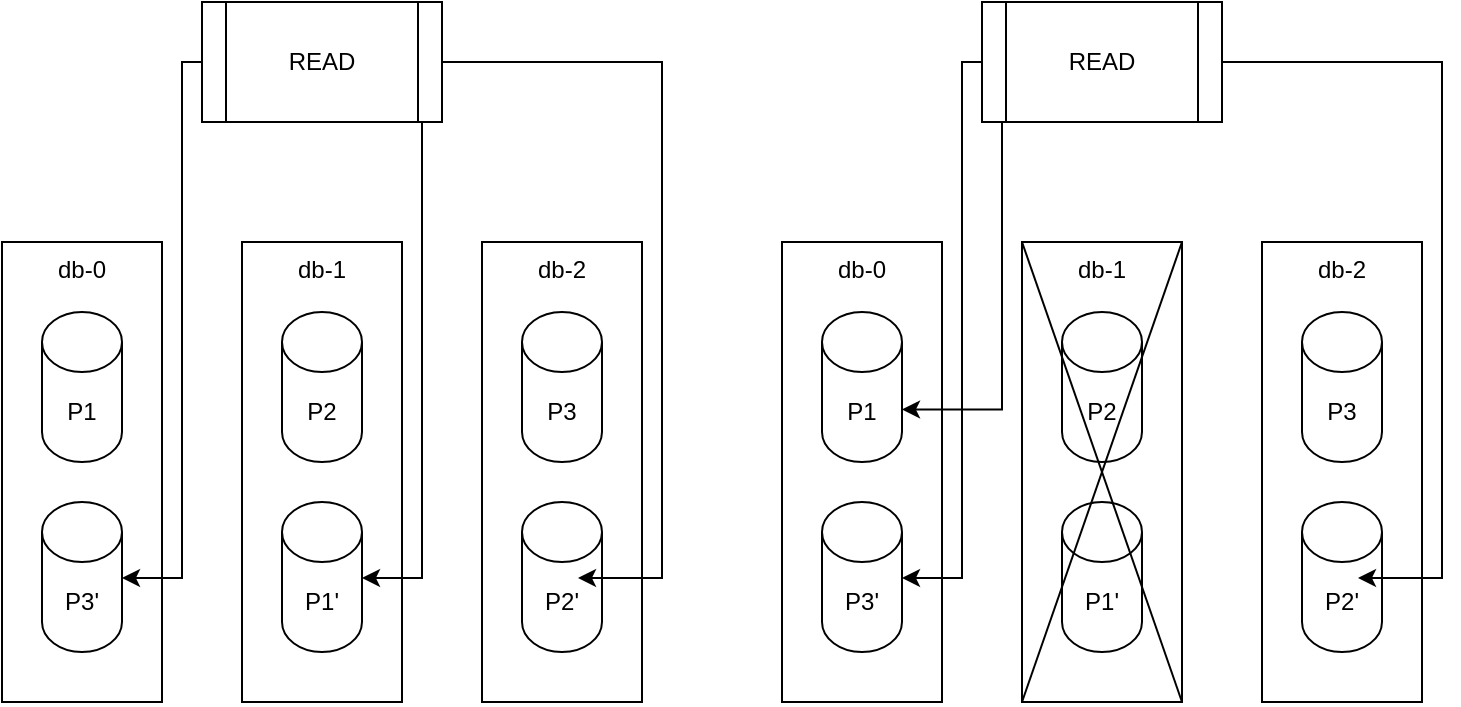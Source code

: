 <mxfile version="14.4.9" type="device"><diagram id="E3qYIByNH_7j9j-htltR" name="Page-1"><mxGraphModel dx="1422" dy="705" grid="1" gridSize="10" guides="1" tooltips="1" connect="1" arrows="1" fold="1" page="1" pageScale="1" pageWidth="827" pageHeight="1169" math="0" shadow="0"><root><mxCell id="0"/><mxCell id="1" parent="0"/><mxCell id="BxxJhCVwYVuXOsAjw_Xj-4" value="" style="group" vertex="1" connectable="0" parent="1"><mxGeometry x="40" y="140" width="80" height="230" as="geometry"/></mxCell><mxCell id="BxxJhCVwYVuXOsAjw_Xj-1" value="db-0" style="whiteSpace=wrap;html=1;verticalAlign=top;" vertex="1" parent="BxxJhCVwYVuXOsAjw_Xj-4"><mxGeometry width="80" height="230" as="geometry"/></mxCell><mxCell id="BxxJhCVwYVuXOsAjw_Xj-2" value="P1" style="shape=cylinder3;whiteSpace=wrap;html=1;boundedLbl=1;backgroundOutline=1;size=15;" vertex="1" parent="BxxJhCVwYVuXOsAjw_Xj-4"><mxGeometry x="20" y="35" width="40" height="75" as="geometry"/></mxCell><mxCell id="BxxJhCVwYVuXOsAjw_Xj-3" value="P3'" style="shape=cylinder3;whiteSpace=wrap;html=1;boundedLbl=1;backgroundOutline=1;size=15;" vertex="1" parent="BxxJhCVwYVuXOsAjw_Xj-4"><mxGeometry x="20" y="130" width="40" height="75" as="geometry"/></mxCell><mxCell id="BxxJhCVwYVuXOsAjw_Xj-5" value="" style="group" vertex="1" connectable="0" parent="1"><mxGeometry x="160" y="140" width="80" height="230" as="geometry"/></mxCell><mxCell id="BxxJhCVwYVuXOsAjw_Xj-6" value="db-1" style="whiteSpace=wrap;html=1;verticalAlign=top;" vertex="1" parent="BxxJhCVwYVuXOsAjw_Xj-5"><mxGeometry width="80" height="230" as="geometry"/></mxCell><mxCell id="BxxJhCVwYVuXOsAjw_Xj-7" value="P2" style="shape=cylinder3;whiteSpace=wrap;html=1;boundedLbl=1;backgroundOutline=1;size=15;" vertex="1" parent="BxxJhCVwYVuXOsAjw_Xj-5"><mxGeometry x="20" y="35" width="40" height="75" as="geometry"/></mxCell><mxCell id="BxxJhCVwYVuXOsAjw_Xj-8" value="P1'" style="shape=cylinder3;whiteSpace=wrap;html=1;boundedLbl=1;backgroundOutline=1;size=15;" vertex="1" parent="BxxJhCVwYVuXOsAjw_Xj-5"><mxGeometry x="20" y="130" width="40" height="75" as="geometry"/></mxCell><mxCell id="BxxJhCVwYVuXOsAjw_Xj-13" value="" style="group" vertex="1" connectable="0" parent="1"><mxGeometry x="280" y="140" width="80" height="230" as="geometry"/></mxCell><mxCell id="BxxJhCVwYVuXOsAjw_Xj-14" value="db-2" style="whiteSpace=wrap;html=1;verticalAlign=top;" vertex="1" parent="BxxJhCVwYVuXOsAjw_Xj-13"><mxGeometry width="80" height="230" as="geometry"/></mxCell><mxCell id="BxxJhCVwYVuXOsAjw_Xj-15" value="P3" style="shape=cylinder3;whiteSpace=wrap;html=1;boundedLbl=1;backgroundOutline=1;size=15;" vertex="1" parent="BxxJhCVwYVuXOsAjw_Xj-13"><mxGeometry x="20" y="35" width="40" height="75" as="geometry"/></mxCell><mxCell id="BxxJhCVwYVuXOsAjw_Xj-16" value="P2'" style="shape=cylinder3;whiteSpace=wrap;html=1;boundedLbl=1;backgroundOutline=1;size=15;" vertex="1" parent="BxxJhCVwYVuXOsAjw_Xj-13"><mxGeometry x="20" y="130" width="40" height="75" as="geometry"/></mxCell><mxCell id="BxxJhCVwYVuXOsAjw_Xj-18" style="edgeStyle=orthogonalEdgeStyle;rounded=0;orthogonalLoop=1;jettySize=auto;html=1;" edge="1" parent="1" source="BxxJhCVwYVuXOsAjw_Xj-17" target="BxxJhCVwYVuXOsAjw_Xj-3"><mxGeometry relative="1" as="geometry"><Array as="points"><mxPoint x="130" y="50"/><mxPoint x="130" y="308"/></Array></mxGeometry></mxCell><mxCell id="BxxJhCVwYVuXOsAjw_Xj-19" style="edgeStyle=orthogonalEdgeStyle;rounded=0;orthogonalLoop=1;jettySize=auto;html=1;" edge="1" parent="1" source="BxxJhCVwYVuXOsAjw_Xj-17" target="BxxJhCVwYVuXOsAjw_Xj-8"><mxGeometry relative="1" as="geometry"><Array as="points"><mxPoint x="250" y="308"/></Array></mxGeometry></mxCell><mxCell id="BxxJhCVwYVuXOsAjw_Xj-20" style="edgeStyle=orthogonalEdgeStyle;rounded=0;orthogonalLoop=1;jettySize=auto;html=1;" edge="1" parent="1" source="BxxJhCVwYVuXOsAjw_Xj-17"><mxGeometry relative="1" as="geometry"><mxPoint x="328" y="308" as="targetPoint"/><Array as="points"><mxPoint x="370" y="50"/><mxPoint x="370" y="308"/><mxPoint x="328" y="308"/></Array></mxGeometry></mxCell><mxCell id="BxxJhCVwYVuXOsAjw_Xj-17" value="READ" style="shape=process;whiteSpace=wrap;html=1;backgroundOutline=1;" vertex="1" parent="1"><mxGeometry x="140" y="20" width="120" height="60" as="geometry"/></mxCell><mxCell id="BxxJhCVwYVuXOsAjw_Xj-21" value="" style="group" vertex="1" connectable="0" parent="1"><mxGeometry x="430" y="140" width="80" height="230" as="geometry"/></mxCell><mxCell id="BxxJhCVwYVuXOsAjw_Xj-22" value="db-0" style="whiteSpace=wrap;html=1;verticalAlign=top;" vertex="1" parent="BxxJhCVwYVuXOsAjw_Xj-21"><mxGeometry width="80" height="230" as="geometry"/></mxCell><mxCell id="BxxJhCVwYVuXOsAjw_Xj-23" value="P1" style="shape=cylinder3;whiteSpace=wrap;html=1;boundedLbl=1;backgroundOutline=1;size=15;" vertex="1" parent="BxxJhCVwYVuXOsAjw_Xj-21"><mxGeometry x="20" y="35" width="40" height="75" as="geometry"/></mxCell><mxCell id="BxxJhCVwYVuXOsAjw_Xj-24" value="P3'" style="shape=cylinder3;whiteSpace=wrap;html=1;boundedLbl=1;backgroundOutline=1;size=15;" vertex="1" parent="BxxJhCVwYVuXOsAjw_Xj-21"><mxGeometry x="20" y="130" width="40" height="75" as="geometry"/></mxCell><mxCell id="BxxJhCVwYVuXOsAjw_Xj-25" value="" style="group" vertex="1" connectable="0" parent="1"><mxGeometry x="550" y="140" width="80" height="230" as="geometry"/></mxCell><mxCell id="BxxJhCVwYVuXOsAjw_Xj-26" value="db-1" style="whiteSpace=wrap;html=1;verticalAlign=top;" vertex="1" parent="BxxJhCVwYVuXOsAjw_Xj-25"><mxGeometry width="80" height="230" as="geometry"/></mxCell><mxCell id="BxxJhCVwYVuXOsAjw_Xj-27" value="P2" style="shape=cylinder3;whiteSpace=wrap;html=1;boundedLbl=1;backgroundOutline=1;size=15;" vertex="1" parent="BxxJhCVwYVuXOsAjw_Xj-25"><mxGeometry x="20" y="35" width="40" height="75" as="geometry"/></mxCell><mxCell id="BxxJhCVwYVuXOsAjw_Xj-28" value="P1'" style="shape=cylinder3;whiteSpace=wrap;html=1;boundedLbl=1;backgroundOutline=1;size=15;" vertex="1" parent="BxxJhCVwYVuXOsAjw_Xj-25"><mxGeometry x="20" y="130" width="40" height="75" as="geometry"/></mxCell><mxCell id="BxxJhCVwYVuXOsAjw_Xj-37" value="" style="endArrow=none;html=1;entryX=1;entryY=0;entryDx=0;entryDy=0;exitX=0;exitY=1;exitDx=0;exitDy=0;" edge="1" parent="BxxJhCVwYVuXOsAjw_Xj-25" source="BxxJhCVwYVuXOsAjw_Xj-26" target="BxxJhCVwYVuXOsAjw_Xj-26"><mxGeometry width="50" height="50" relative="1" as="geometry"><mxPoint x="-160" y="140" as="sourcePoint"/><mxPoint x="-110" y="90" as="targetPoint"/></mxGeometry></mxCell><mxCell id="BxxJhCVwYVuXOsAjw_Xj-38" value="" style="endArrow=none;html=1;entryX=0;entryY=0;entryDx=0;entryDy=0;exitX=1;exitY=1;exitDx=0;exitDy=0;" edge="1" parent="BxxJhCVwYVuXOsAjw_Xj-25" source="BxxJhCVwYVuXOsAjw_Xj-26" target="BxxJhCVwYVuXOsAjw_Xj-26"><mxGeometry width="50" height="50" relative="1" as="geometry"><mxPoint x="-160" y="140" as="sourcePoint"/><mxPoint x="-110" y="90" as="targetPoint"/></mxGeometry></mxCell><mxCell id="BxxJhCVwYVuXOsAjw_Xj-29" value="" style="group" vertex="1" connectable="0" parent="1"><mxGeometry x="670" y="140" width="80" height="230" as="geometry"/></mxCell><mxCell id="BxxJhCVwYVuXOsAjw_Xj-30" value="db-2" style="whiteSpace=wrap;html=1;verticalAlign=top;" vertex="1" parent="BxxJhCVwYVuXOsAjw_Xj-29"><mxGeometry width="80" height="230" as="geometry"/></mxCell><mxCell id="BxxJhCVwYVuXOsAjw_Xj-31" value="P3" style="shape=cylinder3;whiteSpace=wrap;html=1;boundedLbl=1;backgroundOutline=1;size=15;" vertex="1" parent="BxxJhCVwYVuXOsAjw_Xj-29"><mxGeometry x="20" y="35" width="40" height="75" as="geometry"/></mxCell><mxCell id="BxxJhCVwYVuXOsAjw_Xj-32" value="P2'" style="shape=cylinder3;whiteSpace=wrap;html=1;boundedLbl=1;backgroundOutline=1;size=15;" vertex="1" parent="BxxJhCVwYVuXOsAjw_Xj-29"><mxGeometry x="20" y="130" width="40" height="75" as="geometry"/></mxCell><mxCell id="BxxJhCVwYVuXOsAjw_Xj-33" style="edgeStyle=orthogonalEdgeStyle;rounded=0;orthogonalLoop=1;jettySize=auto;html=1;" edge="1" parent="1" source="BxxJhCVwYVuXOsAjw_Xj-36" target="BxxJhCVwYVuXOsAjw_Xj-24"><mxGeometry relative="1" as="geometry"><Array as="points"><mxPoint x="520" y="50"/><mxPoint x="520" y="308"/></Array></mxGeometry></mxCell><mxCell id="BxxJhCVwYVuXOsAjw_Xj-34" style="edgeStyle=orthogonalEdgeStyle;rounded=0;orthogonalLoop=1;jettySize=auto;html=1;entryX=1;entryY=0;entryDx=0;entryDy=48.75;entryPerimeter=0;" edge="1" parent="1" source="BxxJhCVwYVuXOsAjw_Xj-36" target="BxxJhCVwYVuXOsAjw_Xj-23"><mxGeometry relative="1" as="geometry"><Array as="points"><mxPoint x="540" y="224"/></Array></mxGeometry></mxCell><mxCell id="BxxJhCVwYVuXOsAjw_Xj-35" style="edgeStyle=orthogonalEdgeStyle;rounded=0;orthogonalLoop=1;jettySize=auto;html=1;" edge="1" parent="1" source="BxxJhCVwYVuXOsAjw_Xj-36"><mxGeometry relative="1" as="geometry"><mxPoint x="718" y="308" as="targetPoint"/><Array as="points"><mxPoint x="760" y="50"/><mxPoint x="760" y="308"/><mxPoint x="718" y="308"/></Array></mxGeometry></mxCell><mxCell id="BxxJhCVwYVuXOsAjw_Xj-36" value="READ" style="shape=process;whiteSpace=wrap;html=1;backgroundOutline=1;" vertex="1" parent="1"><mxGeometry x="530" y="20" width="120" height="60" as="geometry"/></mxCell></root></mxGraphModel></diagram></mxfile>